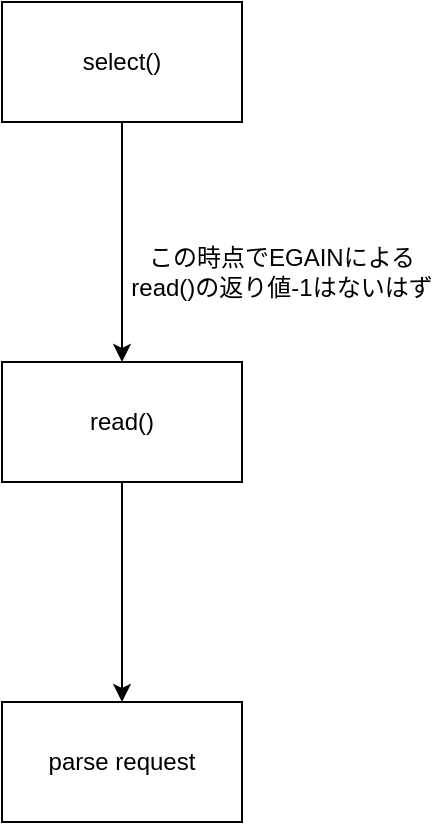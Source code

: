 <mxfile>
    <diagram id="z_SM6wTG17ggvH_opuEj" name="Page-1">
        <mxGraphModel dx="654" dy="518" grid="1" gridSize="10" guides="1" tooltips="1" connect="1" arrows="1" fold="1" page="1" pageScale="1" pageWidth="850" pageHeight="1100" math="0" shadow="0">
            <root>
                <mxCell id="0"/>
                <mxCell id="1" parent="0"/>
                <mxCell id="7" style="edgeStyle=none;html=1;" edge="1" parent="1" source="2" target="6">
                    <mxGeometry relative="1" as="geometry"/>
                </mxCell>
                <mxCell id="2" value="select()" style="rounded=0;whiteSpace=wrap;html=1;" vertex="1" parent="1">
                    <mxGeometry x="270" y="130" width="120" height="60" as="geometry"/>
                </mxCell>
                <mxCell id="10" style="edgeStyle=none;html=1;" edge="1" parent="1" source="6" target="9">
                    <mxGeometry relative="1" as="geometry"/>
                </mxCell>
                <mxCell id="6" value="read()" style="rounded=0;whiteSpace=wrap;html=1;" vertex="1" parent="1">
                    <mxGeometry x="270" y="310" width="120" height="60" as="geometry"/>
                </mxCell>
                <mxCell id="8" value="この時点でEGAINによる&lt;br&gt;read()の返り値-1はないはず" style="text;html=1;strokeColor=none;fillColor=none;align=center;verticalAlign=middle;whiteSpace=wrap;rounded=0;" vertex="1" parent="1">
                    <mxGeometry x="330" y="250" width="160" height="30" as="geometry"/>
                </mxCell>
                <mxCell id="9" value="parse request" style="rounded=0;whiteSpace=wrap;html=1;" vertex="1" parent="1">
                    <mxGeometry x="270" y="480" width="120" height="60" as="geometry"/>
                </mxCell>
            </root>
        </mxGraphModel>
    </diagram>
</mxfile>